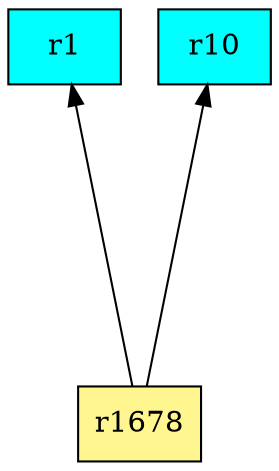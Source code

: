 digraph G {
rankdir=BT;ranksep="2.0";
"r1" [shape=record,fillcolor=cyan,style=filled,label="{r1}"];
"r1678" [shape=record,fillcolor=khaki1,style=filled,label="{r1678}"];
"r10" [shape=record,fillcolor=cyan,style=filled,label="{r10}"];
"r1678" -> "r1"
"r1678" -> "r10"
}